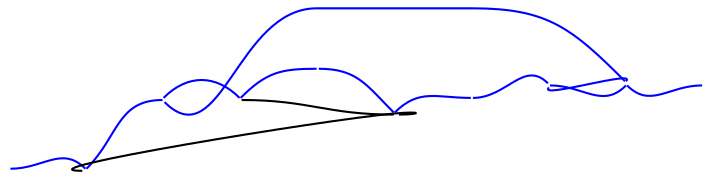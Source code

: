 digraph graph_curve_sample29 {
	graph [layout=dot overlap=false rankdir=LR ratio=fill splines=true]
	edge [color=blue dir=none weight=2]
	subgraph head {
		graph [layout=dot rank=source rankdir=LR]
		1 [label="" color=white height=0 image="C:\Users\57725\Desktop\work\component\I.png" shape=box width=0]
	}
	C1 [label="" color=white height=0 image="C:\Users\57725\Desktop\work\component\C.png" shape=box width=0]
	1:e -> C1:nw [color=blue]
	C2 [label="" color=white height=0 image="C:\Users\57725\Desktop\work\component\C.png" shape=box width=0]
	H1 [label="" color=white height=0 image="C:\Users\57725\Desktop\work\component\H.png" shape=box width=0]
	C2:ne -> H1:w [color=blue]
	H1 [label="" color=white height=0 image="C:\Users\57725\Desktop\work\component\H.png" shape=box width=0]
	T1 [label="" color=white height=0 image="C:\Users\57725\Desktop\work\component\T.png" shape=box width=0]
	H1:e -> T1:nw [color=blue]
	T1 [label="" color=white height=0 image="C:\Users\57725\Desktop\work\component\T.png" shape=box width=0]
	C1 [label="" color=white height=0 image="C:\Users\57725\Desktop\work\component\C.png" shape=box width=0]
	T1:e -> C1:w [color=black]
	C2 [label="" color=white height=0 image="C:\Users\57725\Desktop\work\component\C.png" shape=box width=0]
	T1 [label="" color=white height=0 image="C:\Users\57725\Desktop\work\component\T.png" shape=box width=0]
	C2:e -> T1:w [color=black]
	C1 [label="" color=white height=0 image="C:\Users\57725\Desktop\work\component\C.png" shape=box width=0]
	S1 [label="" color=white height=0 image="C:\Users\57725\Desktop\work\component\S.png" shape=box width=0]
	C1:ne -> S1:w [color=blue]
	H2 [label="" color=white height=0 image="C:\Users\57725\Desktop\work\component\H.png" shape=box width=0]
	M1 [label="" color=white height=0 image="C:\Users\57725\Desktop\work\component\M.png" shape=box width=0]
	H2:e -> M1:nw [color=blue]
	E1 [label="" color=white height=0 image="C:\Users\57725\Desktop\work\component\E.png" shape=box width=0]
	M1 [label="" color=white height=0 image="C:\Users\57725\Desktop\work\component\M.png" shape=box width=0]
	E1:ne -> M1:sw [color=blue]
	S1 [label="" color=white height=0 image="C:\Users\57725\Desktop\work\component\S.png" shape=box width=0]
	E1 [label="" color=white height=0 image="C:\Users\57725\Desktop\work\component\E.png" shape=box width=0]
	S1:se -> E1:nw [color=blue]
	M1 [label="" color=white height=0 image="C:\Users\57725\Desktop\work\component\M.png" shape=box width=0]
	E1 [label="" color=white height=0 image="C:\Users\57725\Desktop\work\component\E.png" shape=box width=0]
	M1:e -> E1:sw [color=blue]
	T1 [label="" color=white height=0 image="C:\Users\57725\Desktop\work\component\T.png" shape=box width=0]
	H2 [label="" color=white height=0 image="C:\Users\57725\Desktop\work\component\H.png" shape=box width=0]
	T1:ne -> H2:w [color=blue]
	S1 [label="" color=white height=0 image="C:\Users\57725\Desktop\work\component\S.png" shape=box width=0]
	C2 [label="" color=white height=0 image="C:\Users\57725\Desktop\work\component\C.png" shape=box width=0]
	S1:ne -> C2:nw [color=blue]
	E1 [label="" color=white height=0 image="C:\Users\57725\Desktop\work\component\E.png" shape=box width=0]
	N1 [label="" color=white height=0 image="C:\Users\57725\Desktop\work\component\N.png" shape=box width=0]
	E1:se -> N1:w [color=blue]
}
